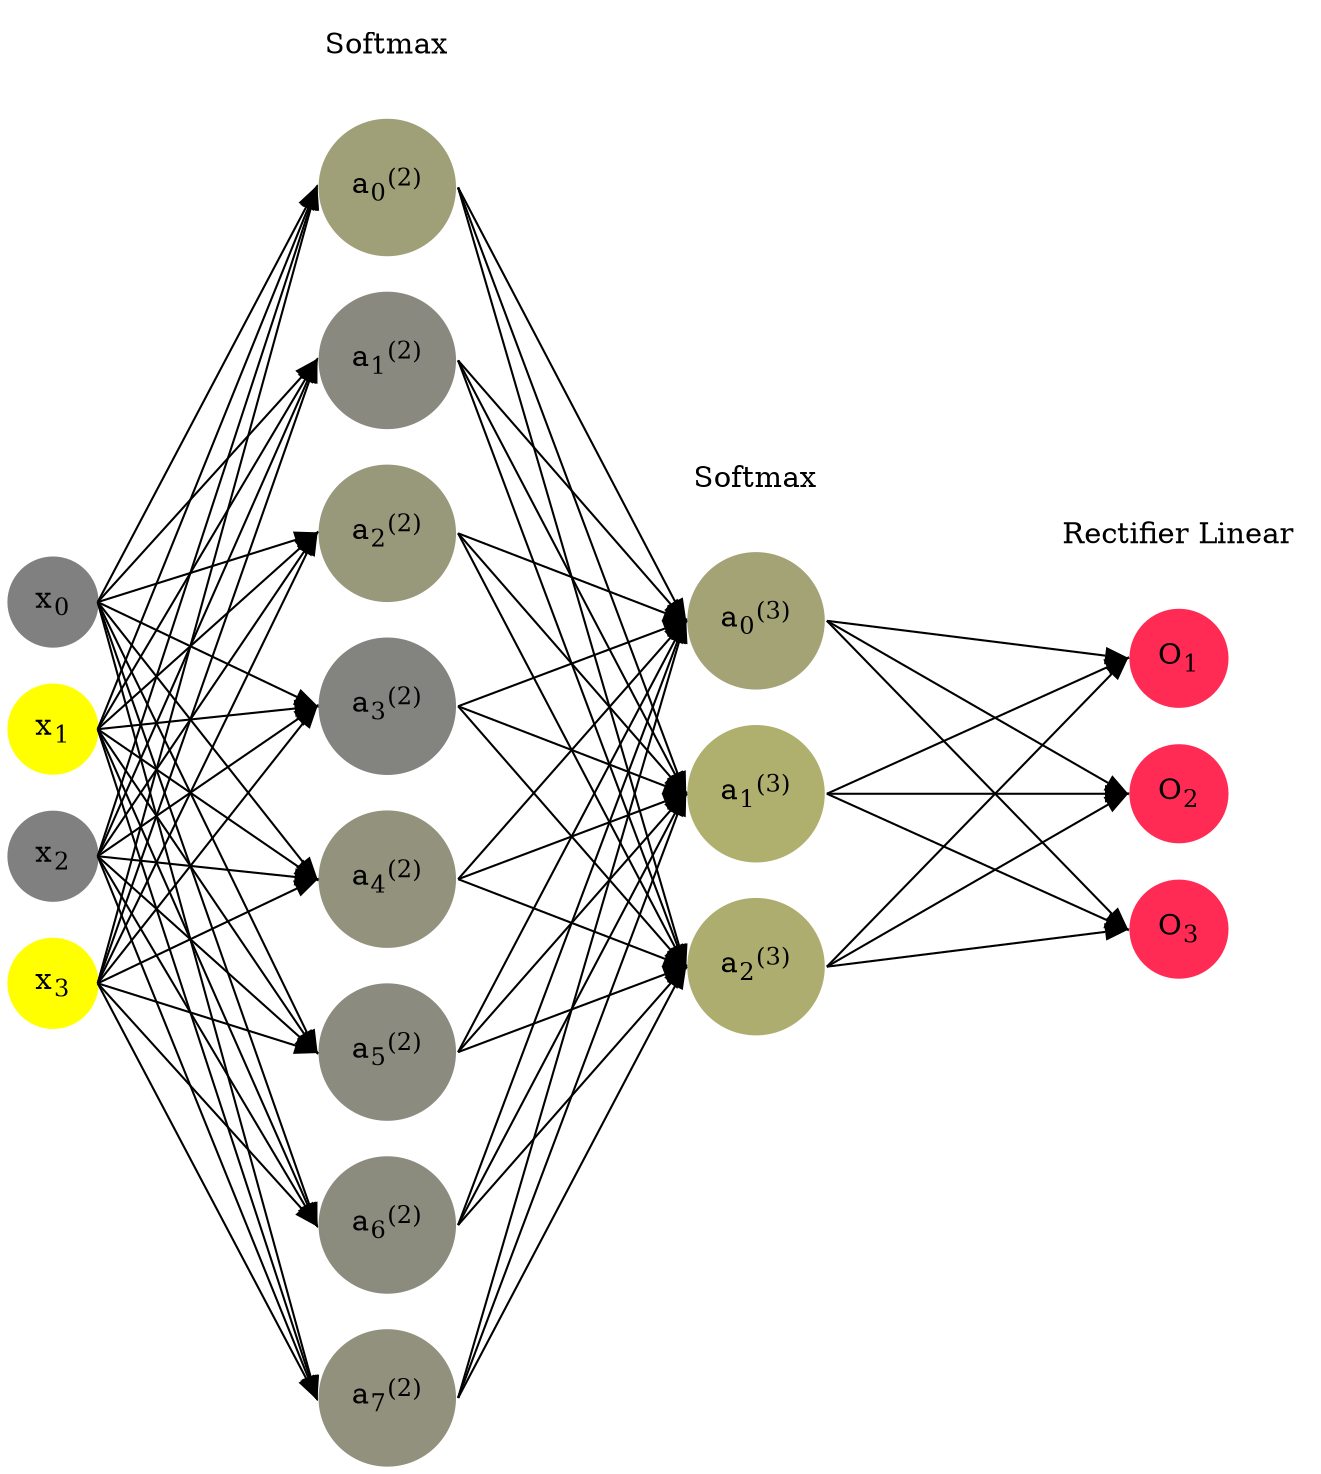 digraph G {
	rankdir = LR;
	splines=false;
	edge[style=invis];
	ranksep= 1.4;
	{
	node [shape=circle, color="0.1667, 0.0, 0.5", style=filled, fillcolor="0.1667, 0.0, 0.5"];
	x0 [label=<x<sub>0</sub>>];
	}
	{
	node [shape=circle, color="0.1667, 1.0, 1.0", style=filled, fillcolor="0.1667, 1.0, 1.0"];
	x1 [label=<x<sub>1</sub>>];
	}
	{
	node [shape=circle, color="0.1667, 0.0, 0.5", style=filled, fillcolor="0.1667, 0.0, 0.5"];
	x2 [label=<x<sub>2</sub>>];
	}
	{
	node [shape=circle, color="0.1667, 1.0, 1.0", style=filled, fillcolor="0.1667, 1.0, 1.0"];
	x3 [label=<x<sub>3</sub>>];
	}
	{
	node [shape=circle, color="0.1667, 0.242973, 0.621486", style=filled, fillcolor="0.1667, 0.242973, 0.621486"];
	a02 [label=<a<sub>0</sub><sup>(2)</sup>>];
	}
	{
	node [shape=circle, color="0.1667, 0.074777, 0.537388", style=filled, fillcolor="0.1667, 0.074777, 0.537388"];
	a12 [label=<a<sub>1</sub><sup>(2)</sup>>];
	}
	{
	node [shape=circle, color="0.1667, 0.194471, 0.597235", style=filled, fillcolor="0.1667, 0.194471, 0.597235"];
	a22 [label=<a<sub>2</sub><sup>(2)</sup>>];
	}
	{
	node [shape=circle, color="0.1667, 0.030384, 0.515192", style=filled, fillcolor="0.1667, 0.030384, 0.515192"];
	a32 [label=<a<sub>3</sub><sup>(2)</sup>>];
	}
	{
	node [shape=circle, color="0.1667, 0.144993, 0.572497", style=filled, fillcolor="0.1667, 0.144993, 0.572497"];
	a42 [label=<a<sub>4</sub><sup>(2)</sup>>];
	}
	{
	node [shape=circle, color="0.1667, 0.086657, 0.543329", style=filled, fillcolor="0.1667, 0.086657, 0.543329"];
	a52 [label=<a<sub>5</sub><sup>(2)</sup>>];
	}
	{
	node [shape=circle, color="0.1667, 0.089210, 0.544605", style=filled, fillcolor="0.1667, 0.089210, 0.544605"];
	a62 [label=<a<sub>6</sub><sup>(2)</sup>>];
	}
	{
	node [shape=circle, color="0.1667, 0.136536, 0.568268", style=filled, fillcolor="0.1667, 0.136536, 0.568268"];
	a72 [label=<a<sub>7</sub><sup>(2)</sup>>];
	}
	{
	node [shape=circle, color="0.1667, 0.276377, 0.638188", style=filled, fillcolor="0.1667, 0.276377, 0.638188"];
	a03 [label=<a<sub>0</sub><sup>(3)</sup>>];
	}
	{
	node [shape=circle, color="0.1667, 0.368523, 0.684262", style=filled, fillcolor="0.1667, 0.368523, 0.684262"];
	a13 [label=<a<sub>1</sub><sup>(3)</sup>>];
	}
	{
	node [shape=circle, color="0.1667, 0.355100, 0.677550", style=filled, fillcolor="0.1667, 0.355100, 0.677550"];
	a23 [label=<a<sub>2</sub><sup>(3)</sup>>];
	}
	{
	node [shape=circle, color="0.9667, 0.83, 1.0", style=filled, fillcolor="0.9667, 0.83, 1.0"];
	O1 [label=<O<sub>1</sub>>];
	}
	{
	node [shape=circle, color="0.9667, 0.83, 1.0", style=filled, fillcolor="0.9667, 0.83, 1.0"];
	O2 [label=<O<sub>2</sub>>];
	}
	{
	node [shape=circle, color="0.9667, 0.83, 1.0", style=filled, fillcolor="0.9667, 0.83, 1.0"];
	O3 [label=<O<sub>3</sub>>];
	}
	{
	rank=same;
	x0->x1->x2->x3;
	}
	{
	rank=same;
	a02->a12->a22->a32->a42->a52->a62->a72;
	}
	{
	rank=same;
	a03->a13->a23;
	}
	{
	rank=same;
	O1->O2->O3;
	}
	l1 [shape=plaintext,label="Softmax"];
	l1->a02;
	{rank=same; l1;a02};
	l2 [shape=plaintext,label="Softmax"];
	l2->a03;
	{rank=same; l2;a03};
	l3 [shape=plaintext,label="Rectifier Linear"];
	l3->O1;
	{rank=same; l3;O1};
edge[style=solid, tailport=e, headport=w];
	{x0;x1;x2;x3} -> {a02;a12;a22;a32;a42;a52;a62;a72};
	{a02;a12;a22;a32;a42;a52;a62;a72} -> {a03;a13;a23};
	{a03;a13;a23} -> {O1,O2,O3};
}